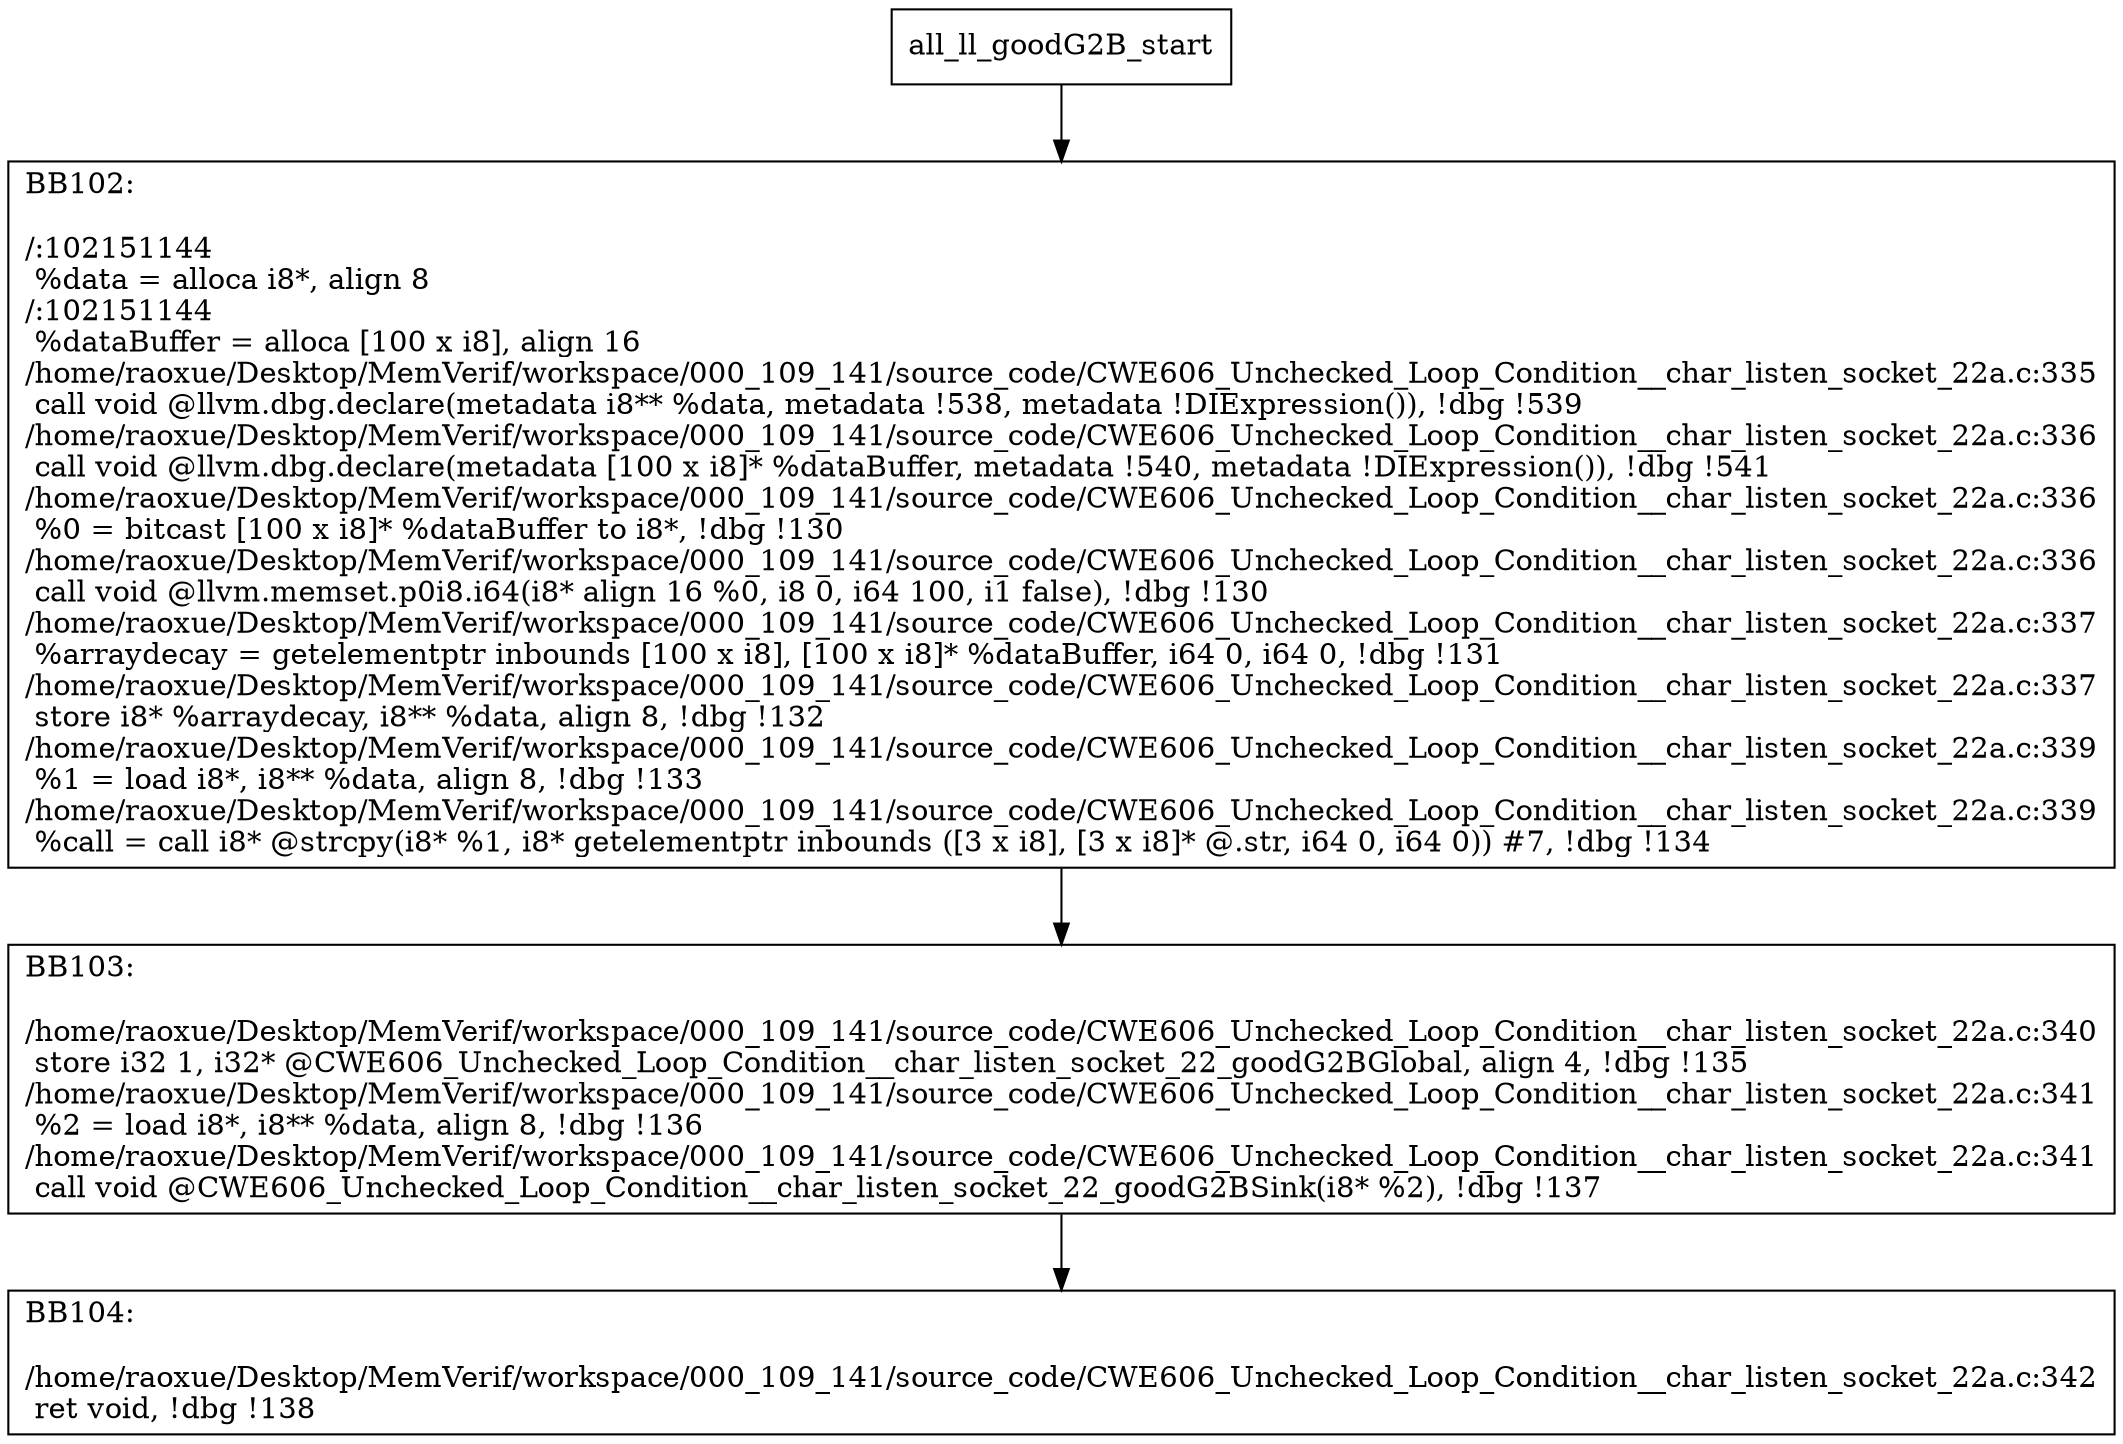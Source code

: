 digraph "CFG for'all_ll_goodG2B' function" {
	BBall_ll_goodG2B_start[shape=record,label="{all_ll_goodG2B_start}"];
	BBall_ll_goodG2B_start-> all_ll_goodG2BBB102;
	all_ll_goodG2BBB102 [shape=record, label="{BB102:\l\l/:102151144\l
  %data = alloca i8*, align 8\l
/:102151144\l
  %dataBuffer = alloca [100 x i8], align 16\l
/home/raoxue/Desktop/MemVerif/workspace/000_109_141/source_code/CWE606_Unchecked_Loop_Condition__char_listen_socket_22a.c:335\l
  call void @llvm.dbg.declare(metadata i8** %data, metadata !538, metadata !DIExpression()), !dbg !539\l
/home/raoxue/Desktop/MemVerif/workspace/000_109_141/source_code/CWE606_Unchecked_Loop_Condition__char_listen_socket_22a.c:336\l
  call void @llvm.dbg.declare(metadata [100 x i8]* %dataBuffer, metadata !540, metadata !DIExpression()), !dbg !541\l
/home/raoxue/Desktop/MemVerif/workspace/000_109_141/source_code/CWE606_Unchecked_Loop_Condition__char_listen_socket_22a.c:336\l
  %0 = bitcast [100 x i8]* %dataBuffer to i8*, !dbg !130\l
/home/raoxue/Desktop/MemVerif/workspace/000_109_141/source_code/CWE606_Unchecked_Loop_Condition__char_listen_socket_22a.c:336\l
  call void @llvm.memset.p0i8.i64(i8* align 16 %0, i8 0, i64 100, i1 false), !dbg !130\l
/home/raoxue/Desktop/MemVerif/workspace/000_109_141/source_code/CWE606_Unchecked_Loop_Condition__char_listen_socket_22a.c:337\l
  %arraydecay = getelementptr inbounds [100 x i8], [100 x i8]* %dataBuffer, i64 0, i64 0, !dbg !131\l
/home/raoxue/Desktop/MemVerif/workspace/000_109_141/source_code/CWE606_Unchecked_Loop_Condition__char_listen_socket_22a.c:337\l
  store i8* %arraydecay, i8** %data, align 8, !dbg !132\l
/home/raoxue/Desktop/MemVerif/workspace/000_109_141/source_code/CWE606_Unchecked_Loop_Condition__char_listen_socket_22a.c:339\l
  %1 = load i8*, i8** %data, align 8, !dbg !133\l
/home/raoxue/Desktop/MemVerif/workspace/000_109_141/source_code/CWE606_Unchecked_Loop_Condition__char_listen_socket_22a.c:339\l
  %call = call i8* @strcpy(i8* %1, i8* getelementptr inbounds ([3 x i8], [3 x i8]* @.str, i64 0, i64 0)) #7, !dbg !134\l
}"];
	all_ll_goodG2BBB102-> all_ll_goodG2BBB103;
	all_ll_goodG2BBB103 [shape=record, label="{BB103:\l\l/home/raoxue/Desktop/MemVerif/workspace/000_109_141/source_code/CWE606_Unchecked_Loop_Condition__char_listen_socket_22a.c:340\l
  store i32 1, i32* @CWE606_Unchecked_Loop_Condition__char_listen_socket_22_goodG2BGlobal, align 4, !dbg !135\l
/home/raoxue/Desktop/MemVerif/workspace/000_109_141/source_code/CWE606_Unchecked_Loop_Condition__char_listen_socket_22a.c:341\l
  %2 = load i8*, i8** %data, align 8, !dbg !136\l
/home/raoxue/Desktop/MemVerif/workspace/000_109_141/source_code/CWE606_Unchecked_Loop_Condition__char_listen_socket_22a.c:341\l
  call void @CWE606_Unchecked_Loop_Condition__char_listen_socket_22_goodG2BSink(i8* %2), !dbg !137\l
}"];
	all_ll_goodG2BBB103-> all_ll_goodG2BBB104;
	all_ll_goodG2BBB104 [shape=record, label="{BB104:\l\l/home/raoxue/Desktop/MemVerif/workspace/000_109_141/source_code/CWE606_Unchecked_Loop_Condition__char_listen_socket_22a.c:342\l
  ret void, !dbg !138\l
}"];
}
